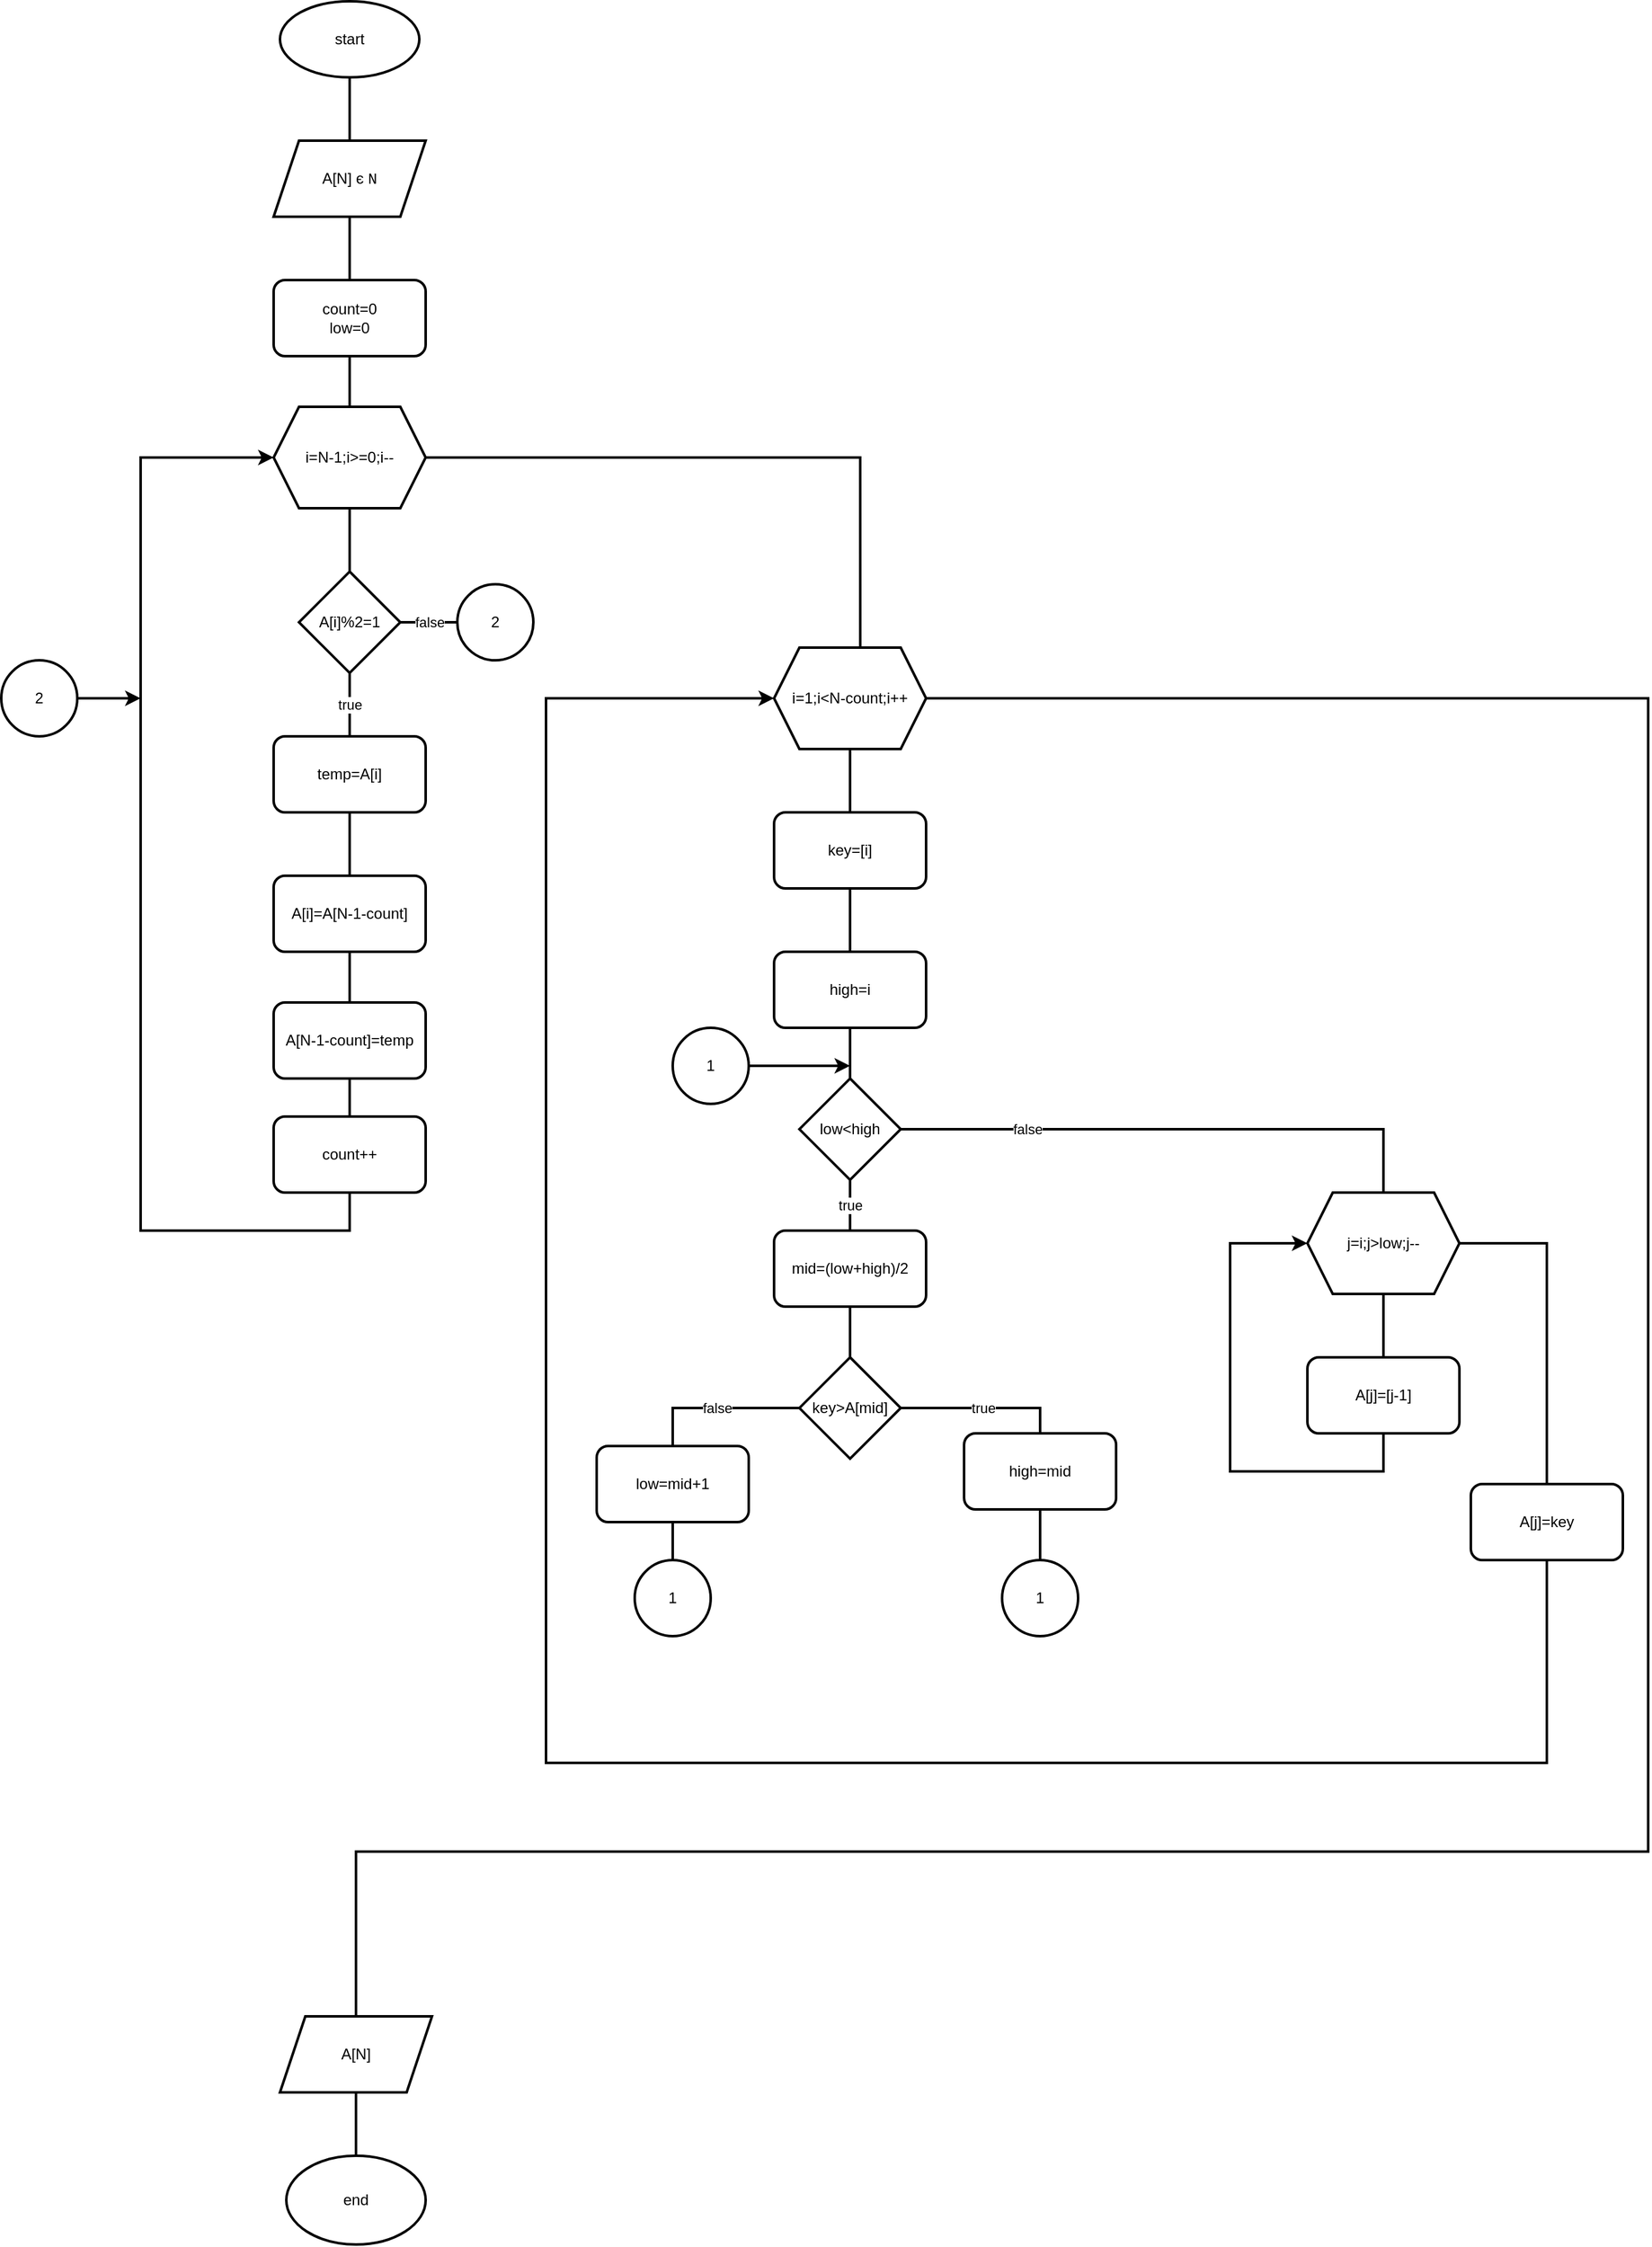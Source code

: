 <mxfile version="15.2.7" type="device"><diagram id="rT_qABSsa0PK3ycirUc4" name="Сторінка-1"><mxGraphModel dx="3153" dy="2033" grid="1" gridSize="10" guides="1" tooltips="1" connect="1" arrows="1" fold="1" page="1" pageScale="1" pageWidth="827" pageHeight="1169" math="0" shadow="0"><root><mxCell id="0"/><mxCell id="1" parent="0"/><mxCell id="apn4JuLswPLBRv_SI04J-11" value="" style="edgeStyle=orthogonalEdgeStyle;rounded=0;orthogonalLoop=1;jettySize=auto;html=1;endArrow=none;endFill=0;strokeWidth=2;" edge="1" parent="1" source="Vbs6LlVEJ_99WtiqDLHW-1" target="apn4JuLswPLBRv_SI04J-10"><mxGeometry relative="1" as="geometry"/></mxCell><mxCell id="Vbs6LlVEJ_99WtiqDLHW-1" value="start" style="ellipse;whiteSpace=wrap;html=1;strokeWidth=2;" parent="1" vertex="1"><mxGeometry x="370" y="110" width="110" height="60" as="geometry"/></mxCell><mxCell id="Vbs6LlVEJ_99WtiqDLHW-6" value="count=0&lt;br&gt;low=0" style="rounded=1;whiteSpace=wrap;html=1;strokeWidth=2;" parent="1" vertex="1"><mxGeometry x="365" y="330" width="120" height="60" as="geometry"/></mxCell><mxCell id="Vbs6LlVEJ_99WtiqDLHW-9" value="" style="edgeStyle=orthogonalEdgeStyle;rounded=0;orthogonalLoop=1;jettySize=auto;html=1;endArrow=none;endFill=0;strokeWidth=2;" parent="1" source="Vbs6LlVEJ_99WtiqDLHW-8" target="Vbs6LlVEJ_99WtiqDLHW-6" edge="1"><mxGeometry relative="1" as="geometry"/></mxCell><mxCell id="Vbs6LlVEJ_99WtiqDLHW-11" value="" style="edgeStyle=orthogonalEdgeStyle;rounded=0;orthogonalLoop=1;jettySize=auto;html=1;endArrow=none;endFill=0;strokeWidth=2;" parent="1" source="Vbs6LlVEJ_99WtiqDLHW-8" target="Vbs6LlVEJ_99WtiqDLHW-10" edge="1"><mxGeometry relative="1" as="geometry"/></mxCell><mxCell id="Vbs6LlVEJ_99WtiqDLHW-28" style="edgeStyle=orthogonalEdgeStyle;rounded=0;orthogonalLoop=1;jettySize=auto;html=1;entryX=0.567;entryY=0.013;entryDx=0;entryDy=0;entryPerimeter=0;endArrow=none;endFill=0;strokeWidth=2;" parent="1" source="Vbs6LlVEJ_99WtiqDLHW-8" target="Vbs6LlVEJ_99WtiqDLHW-27" edge="1"><mxGeometry relative="1" as="geometry"/></mxCell><mxCell id="Vbs6LlVEJ_99WtiqDLHW-8" value="i=N-1;i&amp;gt;=0;i--" style="shape=hexagon;perimeter=hexagonPerimeter2;whiteSpace=wrap;html=1;fixedSize=1;strokeWidth=2;" parent="1" vertex="1"><mxGeometry x="365" y="430" width="120" height="80" as="geometry"/></mxCell><mxCell id="Vbs6LlVEJ_99WtiqDLHW-13" value="true" style="edgeStyle=orthogonalEdgeStyle;rounded=0;orthogonalLoop=1;jettySize=auto;html=1;endArrow=none;endFill=0;strokeWidth=2;" parent="1" source="Vbs6LlVEJ_99WtiqDLHW-10" target="Vbs6LlVEJ_99WtiqDLHW-12" edge="1"><mxGeometry relative="1" as="geometry"/></mxCell><mxCell id="Vbs6LlVEJ_99WtiqDLHW-10" value="A[i]%2=1" style="rhombus;whiteSpace=wrap;html=1;strokeWidth=2;" parent="1" vertex="1"><mxGeometry x="385" y="560" width="80" height="80" as="geometry"/></mxCell><mxCell id="Vbs6LlVEJ_99WtiqDLHW-12" value="temp=A[i]" style="rounded=1;whiteSpace=wrap;html=1;strokeWidth=2;" parent="1" vertex="1"><mxGeometry x="365" y="690" width="120" height="60" as="geometry"/></mxCell><mxCell id="Vbs6LlVEJ_99WtiqDLHW-18" value="" style="edgeStyle=orthogonalEdgeStyle;rounded=0;orthogonalLoop=1;jettySize=auto;html=1;endArrow=none;endFill=0;strokeWidth=2;" parent="1" source="Vbs6LlVEJ_99WtiqDLHW-17" target="Vbs6LlVEJ_99WtiqDLHW-12" edge="1"><mxGeometry relative="1" as="geometry"/></mxCell><mxCell id="Vbs6LlVEJ_99WtiqDLHW-17" value="A[i]=A[N-1-count]" style="rounded=1;whiteSpace=wrap;html=1;strokeWidth=2;" parent="1" vertex="1"><mxGeometry x="365" y="800" width="120" height="60" as="geometry"/></mxCell><mxCell id="Vbs6LlVEJ_99WtiqDLHW-20" value="" style="edgeStyle=orthogonalEdgeStyle;rounded=0;orthogonalLoop=1;jettySize=auto;html=1;endArrow=none;endFill=0;strokeWidth=2;" parent="1" source="Vbs6LlVEJ_99WtiqDLHW-19" target="Vbs6LlVEJ_99WtiqDLHW-17" edge="1"><mxGeometry relative="1" as="geometry"/></mxCell><mxCell id="Vbs6LlVEJ_99WtiqDLHW-19" value="A[N-1-count]=temp" style="rounded=1;whiteSpace=wrap;html=1;strokeWidth=2;" parent="1" vertex="1"><mxGeometry x="365" y="900" width="120" height="60" as="geometry"/></mxCell><mxCell id="Vbs6LlVEJ_99WtiqDLHW-22" value="" style="edgeStyle=orthogonalEdgeStyle;rounded=0;orthogonalLoop=1;jettySize=auto;html=1;endArrow=none;endFill=0;strokeWidth=2;" parent="1" source="Vbs6LlVEJ_99WtiqDLHW-21" target="Vbs6LlVEJ_99WtiqDLHW-19" edge="1"><mxGeometry relative="1" as="geometry"/></mxCell><mxCell id="Vbs6LlVEJ_99WtiqDLHW-25" style="edgeStyle=orthogonalEdgeStyle;rounded=0;orthogonalLoop=1;jettySize=auto;html=1;entryX=0;entryY=0.5;entryDx=0;entryDy=0;endArrow=classic;endFill=1;strokeWidth=2;" parent="1" source="Vbs6LlVEJ_99WtiqDLHW-21" target="Vbs6LlVEJ_99WtiqDLHW-8" edge="1"><mxGeometry relative="1" as="geometry"><Array as="points"><mxPoint x="425" y="1080"/><mxPoint x="260" y="1080"/><mxPoint x="260" y="470"/></Array></mxGeometry></mxCell><mxCell id="Vbs6LlVEJ_99WtiqDLHW-21" value="count++" style="rounded=1;whiteSpace=wrap;html=1;strokeWidth=2;" parent="1" vertex="1"><mxGeometry x="365" y="990" width="120" height="60" as="geometry"/></mxCell><mxCell id="Vbs6LlVEJ_99WtiqDLHW-31" value="" style="edgeStyle=orthogonalEdgeStyle;rounded=0;orthogonalLoop=1;jettySize=auto;html=1;endArrow=none;endFill=0;strokeWidth=2;" parent="1" source="Vbs6LlVEJ_99WtiqDLHW-27" target="Vbs6LlVEJ_99WtiqDLHW-29" edge="1"><mxGeometry relative="1" as="geometry"/></mxCell><mxCell id="Vbs6LlVEJ_99WtiqDLHW-60" style="edgeStyle=orthogonalEdgeStyle;rounded=0;orthogonalLoop=1;jettySize=auto;html=1;entryX=0.5;entryY=0;entryDx=0;entryDy=0;endArrow=none;endFill=0;strokeWidth=2;" parent="1" source="Vbs6LlVEJ_99WtiqDLHW-27" target="Vbs6LlVEJ_99WtiqDLHW-58" edge="1"><mxGeometry relative="1" as="geometry"><Array as="points"><mxPoint x="1450" y="660"/><mxPoint x="1450" y="1570"/><mxPoint x="430" y="1570"/></Array></mxGeometry></mxCell><mxCell id="Vbs6LlVEJ_99WtiqDLHW-27" value="i=1;i&amp;lt;N-count;i++" style="shape=hexagon;perimeter=hexagonPerimeter2;whiteSpace=wrap;html=1;fixedSize=1;strokeWidth=2;" parent="1" vertex="1"><mxGeometry x="760" y="620" width="120" height="80" as="geometry"/></mxCell><mxCell id="Vbs6LlVEJ_99WtiqDLHW-32" value="" style="edgeStyle=orthogonalEdgeStyle;rounded=0;orthogonalLoop=1;jettySize=auto;html=1;endArrow=none;endFill=0;strokeWidth=2;" parent="1" source="Vbs6LlVEJ_99WtiqDLHW-29" target="Vbs6LlVEJ_99WtiqDLHW-30" edge="1"><mxGeometry relative="1" as="geometry"/></mxCell><mxCell id="Vbs6LlVEJ_99WtiqDLHW-29" value="key=[i]" style="rounded=1;whiteSpace=wrap;html=1;strokeWidth=2;" parent="1" vertex="1"><mxGeometry x="760" y="750" width="120" height="60" as="geometry"/></mxCell><mxCell id="Vbs6LlVEJ_99WtiqDLHW-34" value="" style="edgeStyle=orthogonalEdgeStyle;rounded=0;orthogonalLoop=1;jettySize=auto;html=1;endArrow=none;endFill=0;strokeWidth=2;" parent="1" source="Vbs6LlVEJ_99WtiqDLHW-30" target="Vbs6LlVEJ_99WtiqDLHW-33" edge="1"><mxGeometry relative="1" as="geometry"/></mxCell><mxCell id="Vbs6LlVEJ_99WtiqDLHW-30" value="high=i" style="rounded=1;whiteSpace=wrap;html=1;strokeWidth=2;" parent="1" vertex="1"><mxGeometry x="760" y="860" width="120" height="60" as="geometry"/></mxCell><mxCell id="Vbs6LlVEJ_99WtiqDLHW-49" value="false" style="edgeStyle=orthogonalEdgeStyle;rounded=0;orthogonalLoop=1;jettySize=auto;html=1;entryX=0.5;entryY=0;entryDx=0;entryDy=0;endArrow=none;endFill=0;strokeWidth=2;" parent="1" source="Vbs6LlVEJ_99WtiqDLHW-33" target="Vbs6LlVEJ_99WtiqDLHW-43" edge="1"><mxGeometry x="-0.536" relative="1" as="geometry"><mxPoint as="offset"/></mxGeometry></mxCell><mxCell id="Vbs6LlVEJ_99WtiqDLHW-33" value="low&amp;lt;high" style="rhombus;whiteSpace=wrap;html=1;strokeWidth=2;" parent="1" vertex="1"><mxGeometry x="780" y="960" width="80" height="80" as="geometry"/></mxCell><mxCell id="Vbs6LlVEJ_99WtiqDLHW-36" value="true" style="edgeStyle=orthogonalEdgeStyle;rounded=0;orthogonalLoop=1;jettySize=auto;html=1;endArrow=none;endFill=0;strokeWidth=2;" parent="1" source="Vbs6LlVEJ_99WtiqDLHW-35" target="Vbs6LlVEJ_99WtiqDLHW-33" edge="1"><mxGeometry relative="1" as="geometry"/></mxCell><mxCell id="Vbs6LlVEJ_99WtiqDLHW-42" value="" style="edgeStyle=orthogonalEdgeStyle;rounded=0;orthogonalLoop=1;jettySize=auto;html=1;endArrow=none;endFill=0;strokeWidth=2;" parent="1" source="Vbs6LlVEJ_99WtiqDLHW-35" target="Vbs6LlVEJ_99WtiqDLHW-37" edge="1"><mxGeometry relative="1" as="geometry"/></mxCell><mxCell id="Vbs6LlVEJ_99WtiqDLHW-35" value="mid=(low+high)/2" style="rounded=1;whiteSpace=wrap;html=1;strokeWidth=2;" parent="1" vertex="1"><mxGeometry x="760" y="1080" width="120" height="60" as="geometry"/></mxCell><mxCell id="Vbs6LlVEJ_99WtiqDLHW-39" value="true" style="edgeStyle=orthogonalEdgeStyle;rounded=0;orthogonalLoop=1;jettySize=auto;html=1;entryX=0.5;entryY=0;entryDx=0;entryDy=0;endArrow=none;endFill=0;strokeWidth=2;" parent="1" source="Vbs6LlVEJ_99WtiqDLHW-37" target="Vbs6LlVEJ_99WtiqDLHW-38" edge="1"><mxGeometry relative="1" as="geometry"/></mxCell><mxCell id="Vbs6LlVEJ_99WtiqDLHW-41" value="false" style="edgeStyle=orthogonalEdgeStyle;rounded=0;orthogonalLoop=1;jettySize=auto;html=1;entryX=0.5;entryY=0;entryDx=0;entryDy=0;endArrow=none;endFill=0;strokeWidth=2;" parent="1" source="Vbs6LlVEJ_99WtiqDLHW-37" target="Vbs6LlVEJ_99WtiqDLHW-40" edge="1"><mxGeometry relative="1" as="geometry"/></mxCell><mxCell id="Vbs6LlVEJ_99WtiqDLHW-37" value="key&amp;gt;A[mid]" style="rhombus;whiteSpace=wrap;html=1;strokeWidth=2;" parent="1" vertex="1"><mxGeometry x="780" y="1180" width="80" height="80" as="geometry"/></mxCell><mxCell id="Vbs6LlVEJ_99WtiqDLHW-67" value="" style="edgeStyle=orthogonalEdgeStyle;rounded=0;orthogonalLoop=1;jettySize=auto;html=1;endArrow=none;endFill=0;strokeWidth=2;" parent="1" source="Vbs6LlVEJ_99WtiqDLHW-38" target="Vbs6LlVEJ_99WtiqDLHW-63" edge="1"><mxGeometry relative="1" as="geometry"/></mxCell><mxCell id="Vbs6LlVEJ_99WtiqDLHW-38" value="high=mid" style="rounded=1;whiteSpace=wrap;html=1;strokeWidth=2;" parent="1" vertex="1"><mxGeometry x="910" y="1240" width="120" height="60" as="geometry"/></mxCell><mxCell id="Vbs6LlVEJ_99WtiqDLHW-66" value="" style="edgeStyle=orthogonalEdgeStyle;rounded=0;orthogonalLoop=1;jettySize=auto;html=1;endArrow=none;endFill=0;strokeWidth=2;" parent="1" source="Vbs6LlVEJ_99WtiqDLHW-40" target="Vbs6LlVEJ_99WtiqDLHW-64" edge="1"><mxGeometry relative="1" as="geometry"/></mxCell><mxCell id="Vbs6LlVEJ_99WtiqDLHW-40" value="low=mid+1" style="rounded=1;whiteSpace=wrap;html=1;strokeWidth=2;" parent="1" vertex="1"><mxGeometry x="620" y="1250" width="120" height="60" as="geometry"/></mxCell><mxCell id="Vbs6LlVEJ_99WtiqDLHW-51" style="edgeStyle=orthogonalEdgeStyle;rounded=0;orthogonalLoop=1;jettySize=auto;html=1;endArrow=none;endFill=0;strokeWidth=2;" parent="1" source="Vbs6LlVEJ_99WtiqDLHW-43" target="Vbs6LlVEJ_99WtiqDLHW-50" edge="1"><mxGeometry relative="1" as="geometry"/></mxCell><mxCell id="Vbs6LlVEJ_99WtiqDLHW-43" value="j=i;j&amp;gt;low;j--" style="shape=hexagon;perimeter=hexagonPerimeter2;whiteSpace=wrap;html=1;fixedSize=1;strokeWidth=2;" parent="1" vertex="1"><mxGeometry x="1181" y="1050" width="120" height="80" as="geometry"/></mxCell><mxCell id="Vbs6LlVEJ_99WtiqDLHW-45" value="" style="edgeStyle=orthogonalEdgeStyle;rounded=0;orthogonalLoop=1;jettySize=auto;html=1;endArrow=none;endFill=0;strokeWidth=2;" parent="1" source="Vbs6LlVEJ_99WtiqDLHW-44" target="Vbs6LlVEJ_99WtiqDLHW-43" edge="1"><mxGeometry relative="1" as="geometry"/></mxCell><mxCell id="Vbs6LlVEJ_99WtiqDLHW-46" style="edgeStyle=orthogonalEdgeStyle;rounded=0;orthogonalLoop=1;jettySize=auto;html=1;entryX=0;entryY=0.5;entryDx=0;entryDy=0;endArrow=classic;endFill=1;strokeWidth=2;" parent="1" source="Vbs6LlVEJ_99WtiqDLHW-44" target="Vbs6LlVEJ_99WtiqDLHW-43" edge="1"><mxGeometry relative="1" as="geometry"><Array as="points"><mxPoint x="1241" y="1270"/><mxPoint x="1120" y="1270"/><mxPoint x="1120" y="1090"/></Array></mxGeometry></mxCell><mxCell id="Vbs6LlVEJ_99WtiqDLHW-44" value="A[j]=[j-1]" style="rounded=1;whiteSpace=wrap;html=1;strokeWidth=2;" parent="1" vertex="1"><mxGeometry x="1181" y="1180" width="120" height="60" as="geometry"/></mxCell><mxCell id="Vbs6LlVEJ_99WtiqDLHW-61" style="edgeStyle=orthogonalEdgeStyle;rounded=0;orthogonalLoop=1;jettySize=auto;html=1;entryX=0;entryY=0.5;entryDx=0;entryDy=0;endArrow=classic;endFill=1;strokeWidth=2;" parent="1" source="Vbs6LlVEJ_99WtiqDLHW-50" target="Vbs6LlVEJ_99WtiqDLHW-27" edge="1"><mxGeometry relative="1" as="geometry"><Array as="points"><mxPoint x="1370" y="1500"/><mxPoint x="580" y="1500"/><mxPoint x="580" y="660"/></Array></mxGeometry></mxCell><mxCell id="Vbs6LlVEJ_99WtiqDLHW-50" value="A[j]=key" style="rounded=1;whiteSpace=wrap;html=1;strokeWidth=2;" parent="1" vertex="1"><mxGeometry x="1310" y="1280" width="120" height="60" as="geometry"/></mxCell><mxCell id="Vbs6LlVEJ_99WtiqDLHW-59" value="" style="edgeStyle=orthogonalEdgeStyle;rounded=0;orthogonalLoop=1;jettySize=auto;html=1;endArrow=none;endFill=0;strokeWidth=2;" parent="1" source="Vbs6LlVEJ_99WtiqDLHW-57" target="Vbs6LlVEJ_99WtiqDLHW-58" edge="1"><mxGeometry relative="1" as="geometry"/></mxCell><mxCell id="Vbs6LlVEJ_99WtiqDLHW-57" value="end" style="ellipse;whiteSpace=wrap;html=1;strokeWidth=2;" parent="1" vertex="1"><mxGeometry x="375" y="1810" width="110" height="70" as="geometry"/></mxCell><mxCell id="Vbs6LlVEJ_99WtiqDLHW-58" value="A[N]" style="shape=parallelogram;perimeter=parallelogramPerimeter;whiteSpace=wrap;html=1;fixedSize=1;strokeWidth=2;" parent="1" vertex="1"><mxGeometry x="370" y="1700" width="120" height="60" as="geometry"/></mxCell><mxCell id="Vbs6LlVEJ_99WtiqDLHW-63" value="1" style="ellipse;whiteSpace=wrap;html=1;aspect=fixed;strokeWidth=2;" parent="1" vertex="1"><mxGeometry x="940" y="1340" width="60" height="60" as="geometry"/></mxCell><mxCell id="Vbs6LlVEJ_99WtiqDLHW-64" value="1" style="ellipse;whiteSpace=wrap;html=1;aspect=fixed;strokeWidth=2;" parent="1" vertex="1"><mxGeometry x="650" y="1340" width="60" height="60" as="geometry"/></mxCell><mxCell id="Vbs6LlVEJ_99WtiqDLHW-69" style="edgeStyle=orthogonalEdgeStyle;rounded=0;orthogonalLoop=1;jettySize=auto;html=1;endArrow=classic;endFill=1;strokeWidth=2;" parent="1" source="Vbs6LlVEJ_99WtiqDLHW-68" edge="1"><mxGeometry relative="1" as="geometry"><mxPoint x="820" y="950" as="targetPoint"/></mxGeometry></mxCell><mxCell id="Vbs6LlVEJ_99WtiqDLHW-68" value="1" style="ellipse;whiteSpace=wrap;html=1;aspect=fixed;strokeWidth=2;" parent="1" vertex="1"><mxGeometry x="680" y="920" width="60" height="60" as="geometry"/></mxCell><mxCell id="apn4JuLswPLBRv_SI04J-2" value="false" style="edgeStyle=orthogonalEdgeStyle;rounded=0;orthogonalLoop=1;jettySize=auto;html=1;endArrow=none;endFill=0;strokeWidth=2;" edge="1" parent="1" source="apn4JuLswPLBRv_SI04J-1" target="Vbs6LlVEJ_99WtiqDLHW-10"><mxGeometry relative="1" as="geometry"><Array as="points"><mxPoint x="480" y="600"/><mxPoint x="480" y="600"/></Array></mxGeometry></mxCell><mxCell id="apn4JuLswPLBRv_SI04J-1" value="2" style="ellipse;whiteSpace=wrap;html=1;aspect=fixed;strokeWidth=2;" vertex="1" parent="1"><mxGeometry x="510" y="570" width="60" height="60" as="geometry"/></mxCell><mxCell id="apn4JuLswPLBRv_SI04J-9" style="edgeStyle=orthogonalEdgeStyle;rounded=0;orthogonalLoop=1;jettySize=auto;html=1;endArrow=classic;endFill=1;strokeWidth=2;" edge="1" parent="1" source="apn4JuLswPLBRv_SI04J-8"><mxGeometry relative="1" as="geometry"><mxPoint x="260" y="660" as="targetPoint"/></mxGeometry></mxCell><mxCell id="apn4JuLswPLBRv_SI04J-8" value="2" style="ellipse;whiteSpace=wrap;html=1;aspect=fixed;strokeWidth=2;" vertex="1" parent="1"><mxGeometry x="150" y="630" width="60" height="60" as="geometry"/></mxCell><mxCell id="apn4JuLswPLBRv_SI04J-12" value="" style="edgeStyle=orthogonalEdgeStyle;rounded=0;orthogonalLoop=1;jettySize=auto;html=1;endArrow=none;endFill=0;strokeWidth=2;" edge="1" parent="1" source="apn4JuLswPLBRv_SI04J-10" target="Vbs6LlVEJ_99WtiqDLHW-6"><mxGeometry relative="1" as="geometry"/></mxCell><mxCell id="apn4JuLswPLBRv_SI04J-10" value="A[N] є &lt;font face=&quot;Courier New&quot;&gt;N&lt;/font&gt;" style="shape=parallelogram;perimeter=parallelogramPerimeter;whiteSpace=wrap;html=1;fixedSize=1;strokeWidth=2;" vertex="1" parent="1"><mxGeometry x="365" y="220" width="120" height="60" as="geometry"/></mxCell></root></mxGraphModel></diagram></mxfile>
